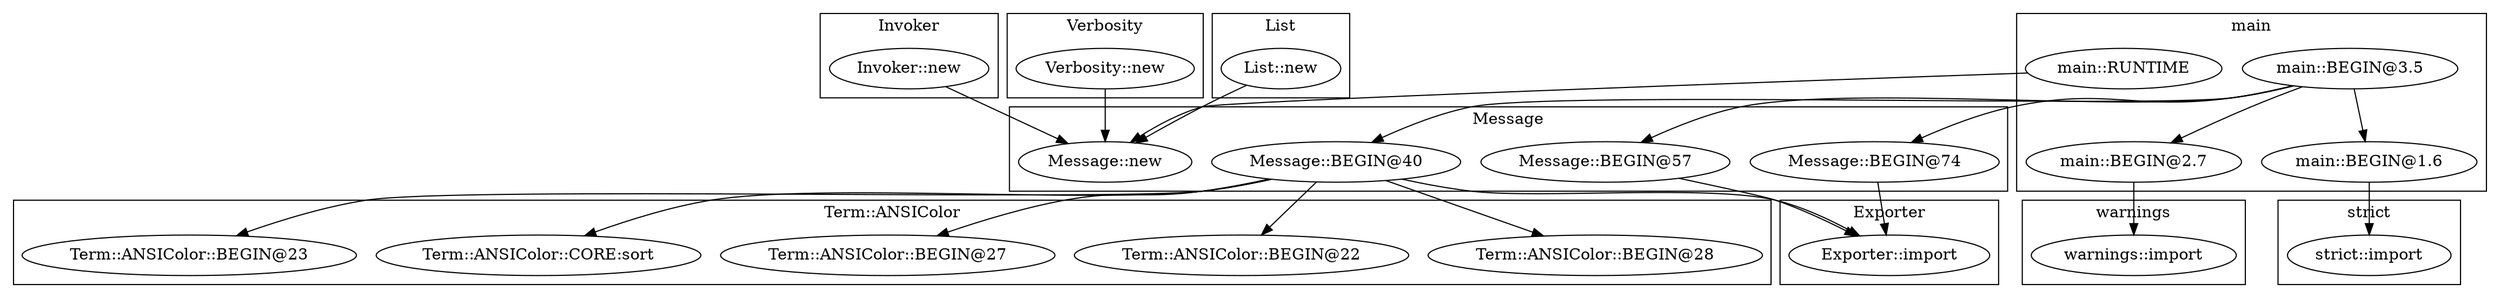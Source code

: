 digraph {
graph [overlap=false]
subgraph cluster_Invoker {
	label="Invoker";
	"Invoker::new";
}
subgraph cluster_warnings {
	label="warnings";
	"warnings::import";
}
subgraph cluster_Term_ANSIColor {
	label="Term::ANSIColor";
	"Term::ANSIColor::BEGIN@28";
	"Term::ANSIColor::BEGIN@22";
	"Term::ANSIColor::BEGIN@27";
	"Term::ANSIColor::CORE:sort";
	"Term::ANSIColor::BEGIN@23";
}
subgraph cluster_main {
	label="main";
	"main::BEGIN@2.7";
	"main::BEGIN@1.6";
	"main::RUNTIME";
	"main::BEGIN@3.5";
}
subgraph cluster_strict {
	label="strict";
	"strict::import";
}
subgraph cluster_Verbosity {
	label="Verbosity";
	"Verbosity::new";
}
subgraph cluster_List {
	label="List";
	"List::new";
}
subgraph cluster_Message {
	label="Message";
	"Message::new";
	"Message::BEGIN@40";
	"Message::BEGIN@57";
	"Message::BEGIN@74";
}
subgraph cluster_Exporter {
	label="Exporter";
	"Exporter::import";
}
"Message::BEGIN@40" -> "Term::ANSIColor::BEGIN@22";
"Message::BEGIN@40" -> "Term::ANSIColor::BEGIN@23";
"Message::BEGIN@40" -> "Term::ANSIColor::CORE:sort";
"main::BEGIN@3.5" -> "Message::BEGIN@74";
"Message::BEGIN@74" -> "Exporter::import";
"Message::BEGIN@40" -> "Exporter::import";
"Message::BEGIN@57" -> "Exporter::import";
"main::BEGIN@3.5" -> "main::BEGIN@2.7";
"Message::BEGIN@40" -> "Term::ANSIColor::BEGIN@28";
"main::BEGIN@2.7" -> "warnings::import";
"Verbosity::new" -> "Message::new";
"List::new" -> "Message::new";
"main::RUNTIME" -> "Message::new";
"Invoker::new" -> "Message::new";
"main::BEGIN@3.5" -> "Message::BEGIN@57";
"Message::BEGIN@40" -> "Term::ANSIColor::BEGIN@27";
"main::BEGIN@3.5" -> "main::BEGIN@1.6";
"main::BEGIN@1.6" -> "strict::import";
"main::BEGIN@3.5" -> "Message::BEGIN@40";
}
